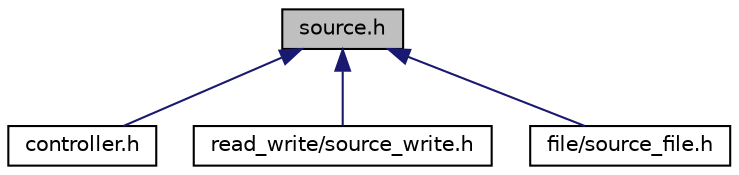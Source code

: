 digraph "source.h"
{
 // LATEX_PDF_SIZE
  edge [fontname="Helvetica",fontsize="10",labelfontname="Helvetica",labelfontsize="10"];
  node [fontname="Helvetica",fontsize="10",shape=record];
  Node1 [label="source.h",height=0.2,width=0.4,color="black", fillcolor="grey75", style="filled", fontcolor="black",tooltip="Source abstract class and methods declaration."];
  Node1 -> Node2 [dir="back",color="midnightblue",fontsize="10",style="solid",fontname="Helvetica"];
  Node2 [label="controller.h",height=0.2,width=0.4,color="black", fillcolor="white", style="filled",URL="$controller_8h.html",tooltip="Controller class and methods declaration."];
  Node1 -> Node3 [dir="back",color="midnightblue",fontsize="10",style="solid",fontname="Helvetica"];
  Node3 [label="read_write/source_write.h",height=0.2,width=0.4,color="black", fillcolor="white", style="filled",URL="$source__write_8h.html",tooltip=" "];
  Node1 -> Node4 [dir="back",color="midnightblue",fontsize="10",style="solid",fontname="Helvetica"];
  Node4 [label="file/source_file.h",height=0.2,width=0.4,color="black", fillcolor="white", style="filled",URL="$source__file_8h.html",tooltip=" "];
}
